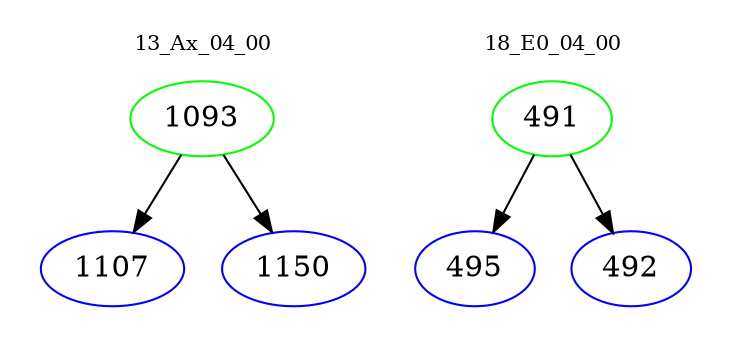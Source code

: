 digraph{
subgraph cluster_0 {
color = white
label = "13_Ax_04_00";
fontsize=10;
T0_1093 [label="1093", color="green"]
T0_1093 -> T0_1107 [color="black"]
T0_1107 [label="1107", color="blue"]
T0_1093 -> T0_1150 [color="black"]
T0_1150 [label="1150", color="blue"]
}
subgraph cluster_1 {
color = white
label = "18_E0_04_00";
fontsize=10;
T1_491 [label="491", color="green"]
T1_491 -> T1_495 [color="black"]
T1_495 [label="495", color="blue"]
T1_491 -> T1_492 [color="black"]
T1_492 [label="492", color="blue"]
}
}
